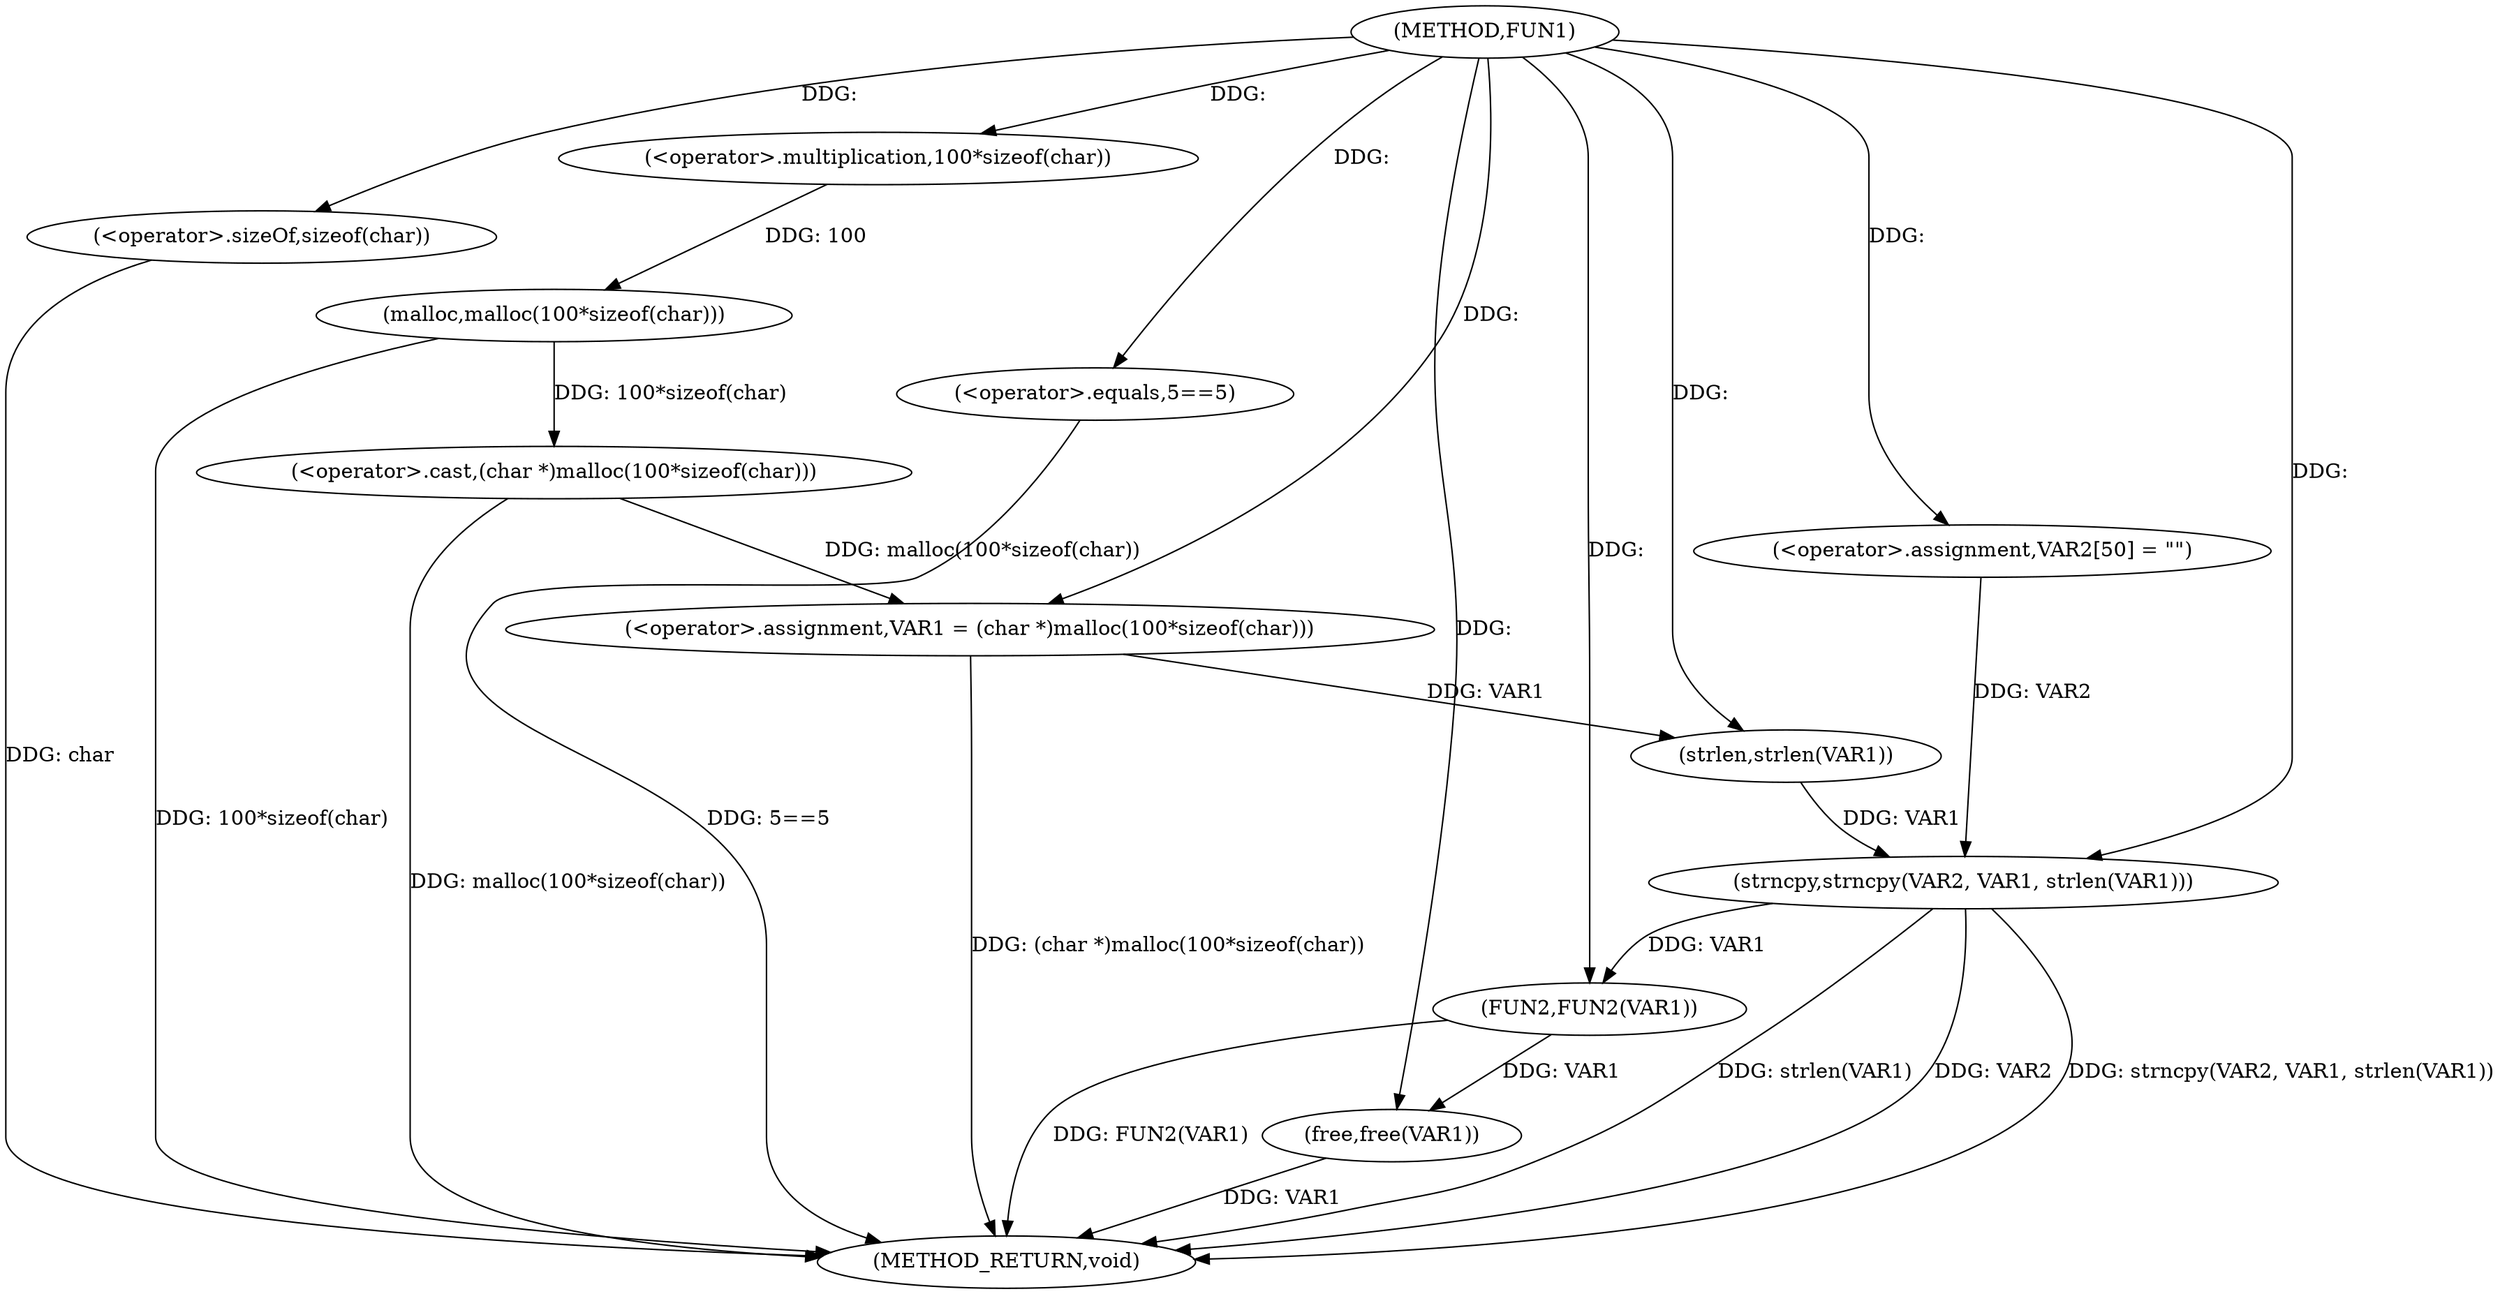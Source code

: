 digraph FUN1 {  
"1000100" [label = "(METHOD,FUN1)" ]
"1000131" [label = "(METHOD_RETURN,void)" ]
"1000103" [label = "(<operator>.assignment,VAR1 = (char *)malloc(100*sizeof(char)))" ]
"1000105" [label = "(<operator>.cast,(char *)malloc(100*sizeof(char)))" ]
"1000107" [label = "(malloc,malloc(100*sizeof(char)))" ]
"1000108" [label = "(<operator>.multiplication,100*sizeof(char))" ]
"1000110" [label = "(<operator>.sizeOf,sizeof(char))" ]
"1000113" [label = "(<operator>.equals,5==5)" ]
"1000119" [label = "(<operator>.assignment,VAR2[50] = \"\")" ]
"1000122" [label = "(strncpy,strncpy(VAR2, VAR1, strlen(VAR1)))" ]
"1000125" [label = "(strlen,strlen(VAR1))" ]
"1000127" [label = "(FUN2,FUN2(VAR1))" ]
"1000129" [label = "(free,free(VAR1))" ]
  "1000129" -> "1000131"  [ label = "DDG: VAR1"] 
  "1000122" -> "1000131"  [ label = "DDG: strlen(VAR1)"] 
  "1000107" -> "1000131"  [ label = "DDG: 100*sizeof(char)"] 
  "1000105" -> "1000131"  [ label = "DDG: malloc(100*sizeof(char))"] 
  "1000103" -> "1000131"  [ label = "DDG: (char *)malloc(100*sizeof(char))"] 
  "1000122" -> "1000131"  [ label = "DDG: VAR2"] 
  "1000127" -> "1000131"  [ label = "DDG: FUN2(VAR1)"] 
  "1000122" -> "1000131"  [ label = "DDG: strncpy(VAR2, VAR1, strlen(VAR1))"] 
  "1000110" -> "1000131"  [ label = "DDG: char"] 
  "1000113" -> "1000131"  [ label = "DDG: 5==5"] 
  "1000105" -> "1000103"  [ label = "DDG: malloc(100*sizeof(char))"] 
  "1000100" -> "1000103"  [ label = "DDG: "] 
  "1000107" -> "1000105"  [ label = "DDG: 100*sizeof(char)"] 
  "1000108" -> "1000107"  [ label = "DDG: 100"] 
  "1000100" -> "1000108"  [ label = "DDG: "] 
  "1000100" -> "1000110"  [ label = "DDG: "] 
  "1000100" -> "1000113"  [ label = "DDG: "] 
  "1000100" -> "1000119"  [ label = "DDG: "] 
  "1000119" -> "1000122"  [ label = "DDG: VAR2"] 
  "1000100" -> "1000122"  [ label = "DDG: "] 
  "1000125" -> "1000122"  [ label = "DDG: VAR1"] 
  "1000103" -> "1000125"  [ label = "DDG: VAR1"] 
  "1000100" -> "1000125"  [ label = "DDG: "] 
  "1000122" -> "1000127"  [ label = "DDG: VAR1"] 
  "1000100" -> "1000127"  [ label = "DDG: "] 
  "1000127" -> "1000129"  [ label = "DDG: VAR1"] 
  "1000100" -> "1000129"  [ label = "DDG: "] 
}
